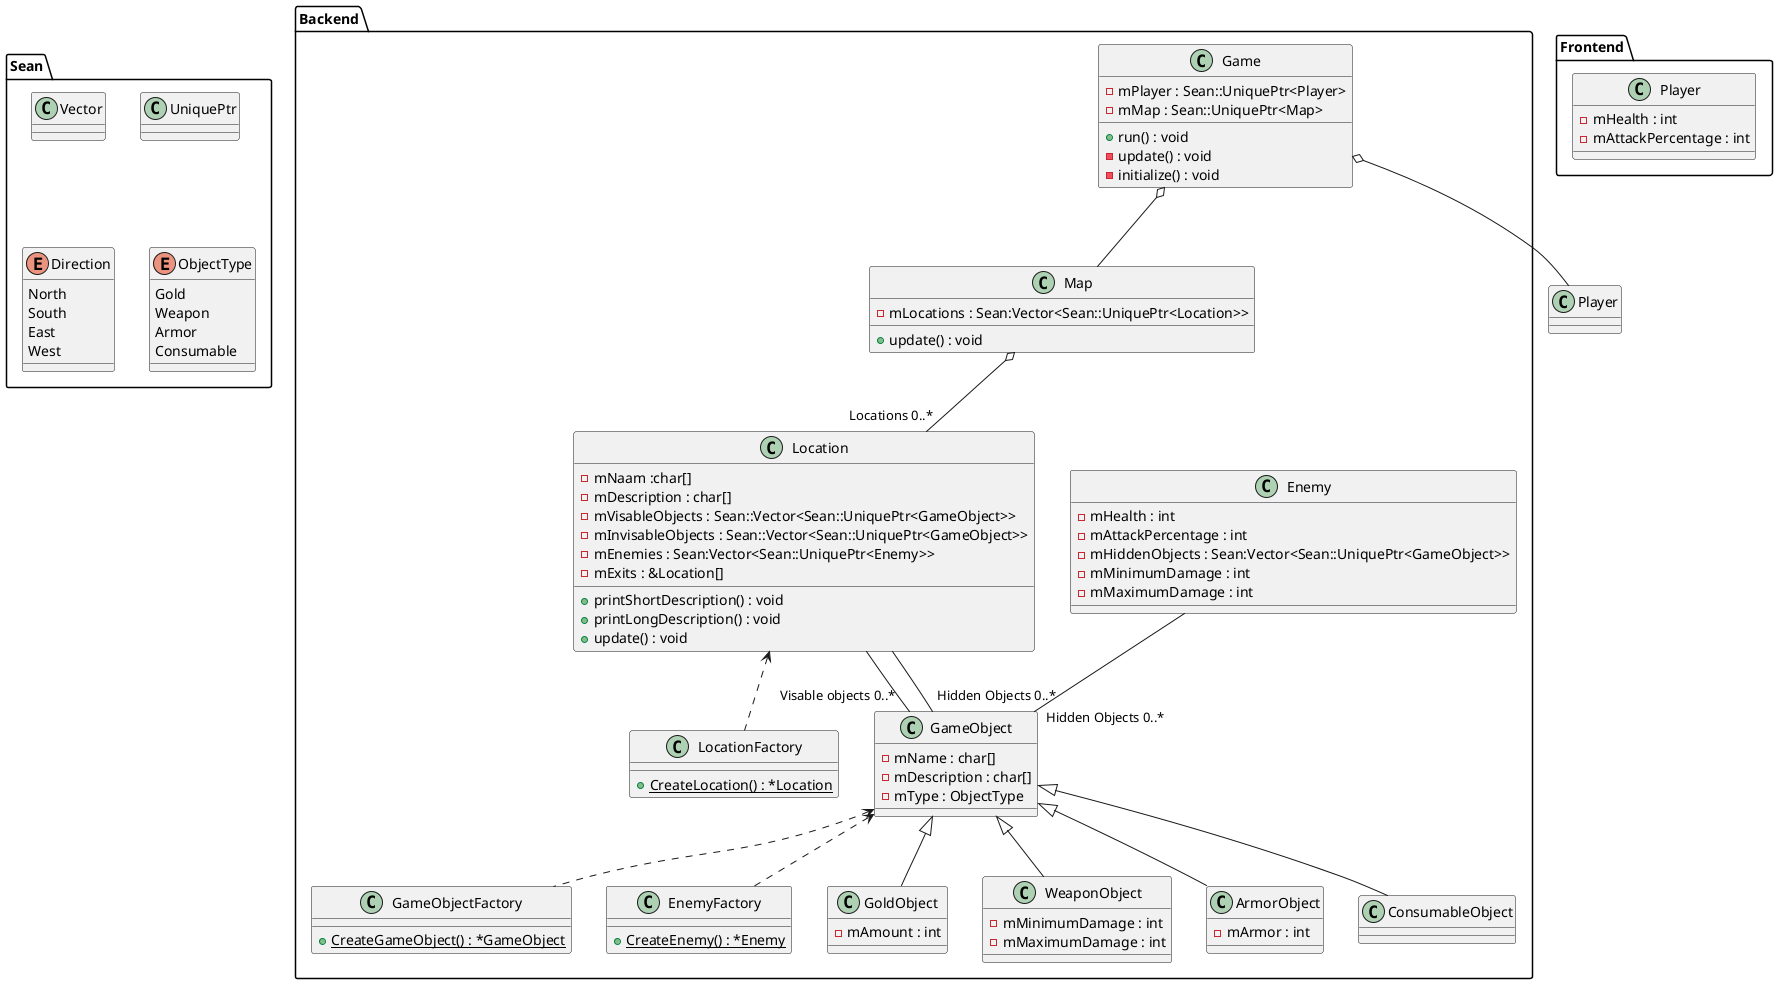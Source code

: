 @startuml

' skinparam backgroundColor #1e1e1e
' skinparam classBackgroundColor #2d2d2d
' skinparam classBorderColor White
' skinparam classFontColor White
' skinparam classAttributeIconColor White
' skinparam classArrowColor White

package "Sean"{
    class Vector{

    }

    class UniquePtr{}

    enum Direction{
        North
        South
        East
        West
    }

    enum ObjectType{
        Gold
        Weapon
        Armor
        Consumable
    }
}


package "Backend"{
    
class Location{
    - mNaam :char[]
    - mDescription : char[]
    - mVisableObjects : Sean::Vector<Sean::UniquePtr<GameObject>>
    - mInvisableObjects : Sean::Vector<Sean::UniquePtr<GameObject>>
    - mEnemies : Sean:Vector<Sean::UniquePtr<Enemy>>
    - mExits : &Location[]


    'short description. Enemies
    + printShortDescription() : void
    'long description. Enemies. visable Items 
    + printLongDescription() : void 
    + update() : void
}


class LocationFactory{
    +{static} CreateLocation() : *Location
}

class GameObjectFactory{
    +{static} CreateGameObject() : *GameObject
}

class EnemyFactory{
    +{static} CreateEnemy() : *Enemy
}

class GameObject{
    -mName : char[]
    -mDescription : char[]
    -mType : ObjectType
}

class GoldObject{
    - mAmount : int
}

class WeaponObject{
    - mMinimumDamage : int
    - mMaximumDamage : int
}

class ArmorObject{
    - mArmor : int
}

class Enemy{
    - mHealth : int
    - mAttackPercentage : int
    - mHiddenObjects : Sean:Vector<Sean::UniquePtr<GameObject>>
    - mMinimumDamage : int
    - mMaximumDamage : int
}

class ConsumableObject{}

class Map{
    - mLocations : Sean:Vector<Sean::UniquePtr<Location>>
    
    + update() : void
}

class Game{
    - mPlayer : Sean::UniquePtr<Player>
    - mMap : Sean::UniquePtr<Map>

    + run() : void
    - update() : void
    - initialize() : void
}

}



    Location -- "Visable objects 0..*" GameObject
    Location -- "Hidden Objects 0..*"GameObject

    Enemy -- "Hidden Objects 0..*" GameObject

    Location <.. LocationFactory
    GameObject <.. GameObjectFactory
    GameObject <.. EnemyFactory

    GameObject <|-- GoldObject
    GameObject <|-- WeaponObject
    GameObject <|-- ArmorObject
    GameObject <|-- ConsumableObject

    Map o-- "Locations 0..*" Location

    Game o-- Player
    Game o-- Map


package "Frontend"{

class Player{
    - mHealth : int
    - mAttackPercentage : int
}

}

' Misc




@enduml
